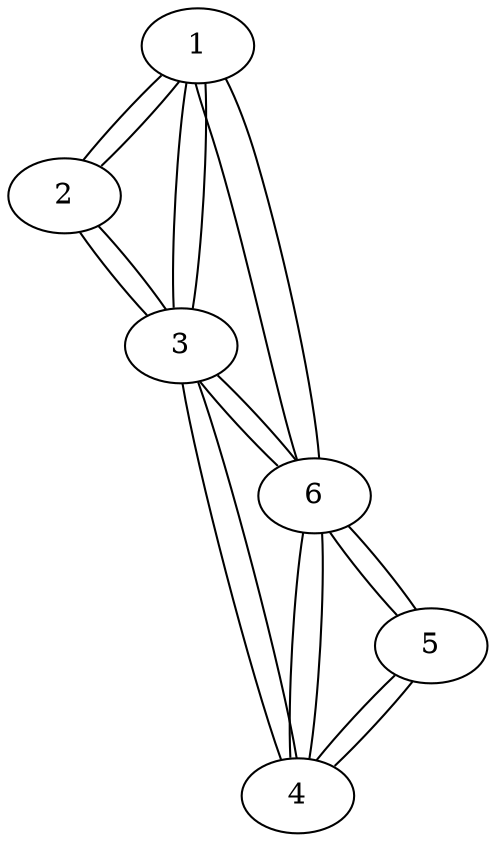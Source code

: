 digraph G{
1;
2;
3;
4;
5;
6;
1->2[ arrowhead="none"];
1->3[ arrowhead="none"];
1->6[ arrowhead="none"];
2->1[ arrowhead="none"];
2->3[ arrowhead="none"];
3->2[ arrowhead="none"];
3->6[ arrowhead="none"];
3->1[ arrowhead="none"];
3->4[ arrowhead="none"];
4->3[ arrowhead="none"];
4->6[ arrowhead="none"];
4->5[ arrowhead="none"];
5->4[ arrowhead="none"];
5->6[ arrowhead="none"];
6->5[ arrowhead="none"];
6->4[ arrowhead="none"];
6->3[ arrowhead="none"];
6->1[ arrowhead="none"];
}
